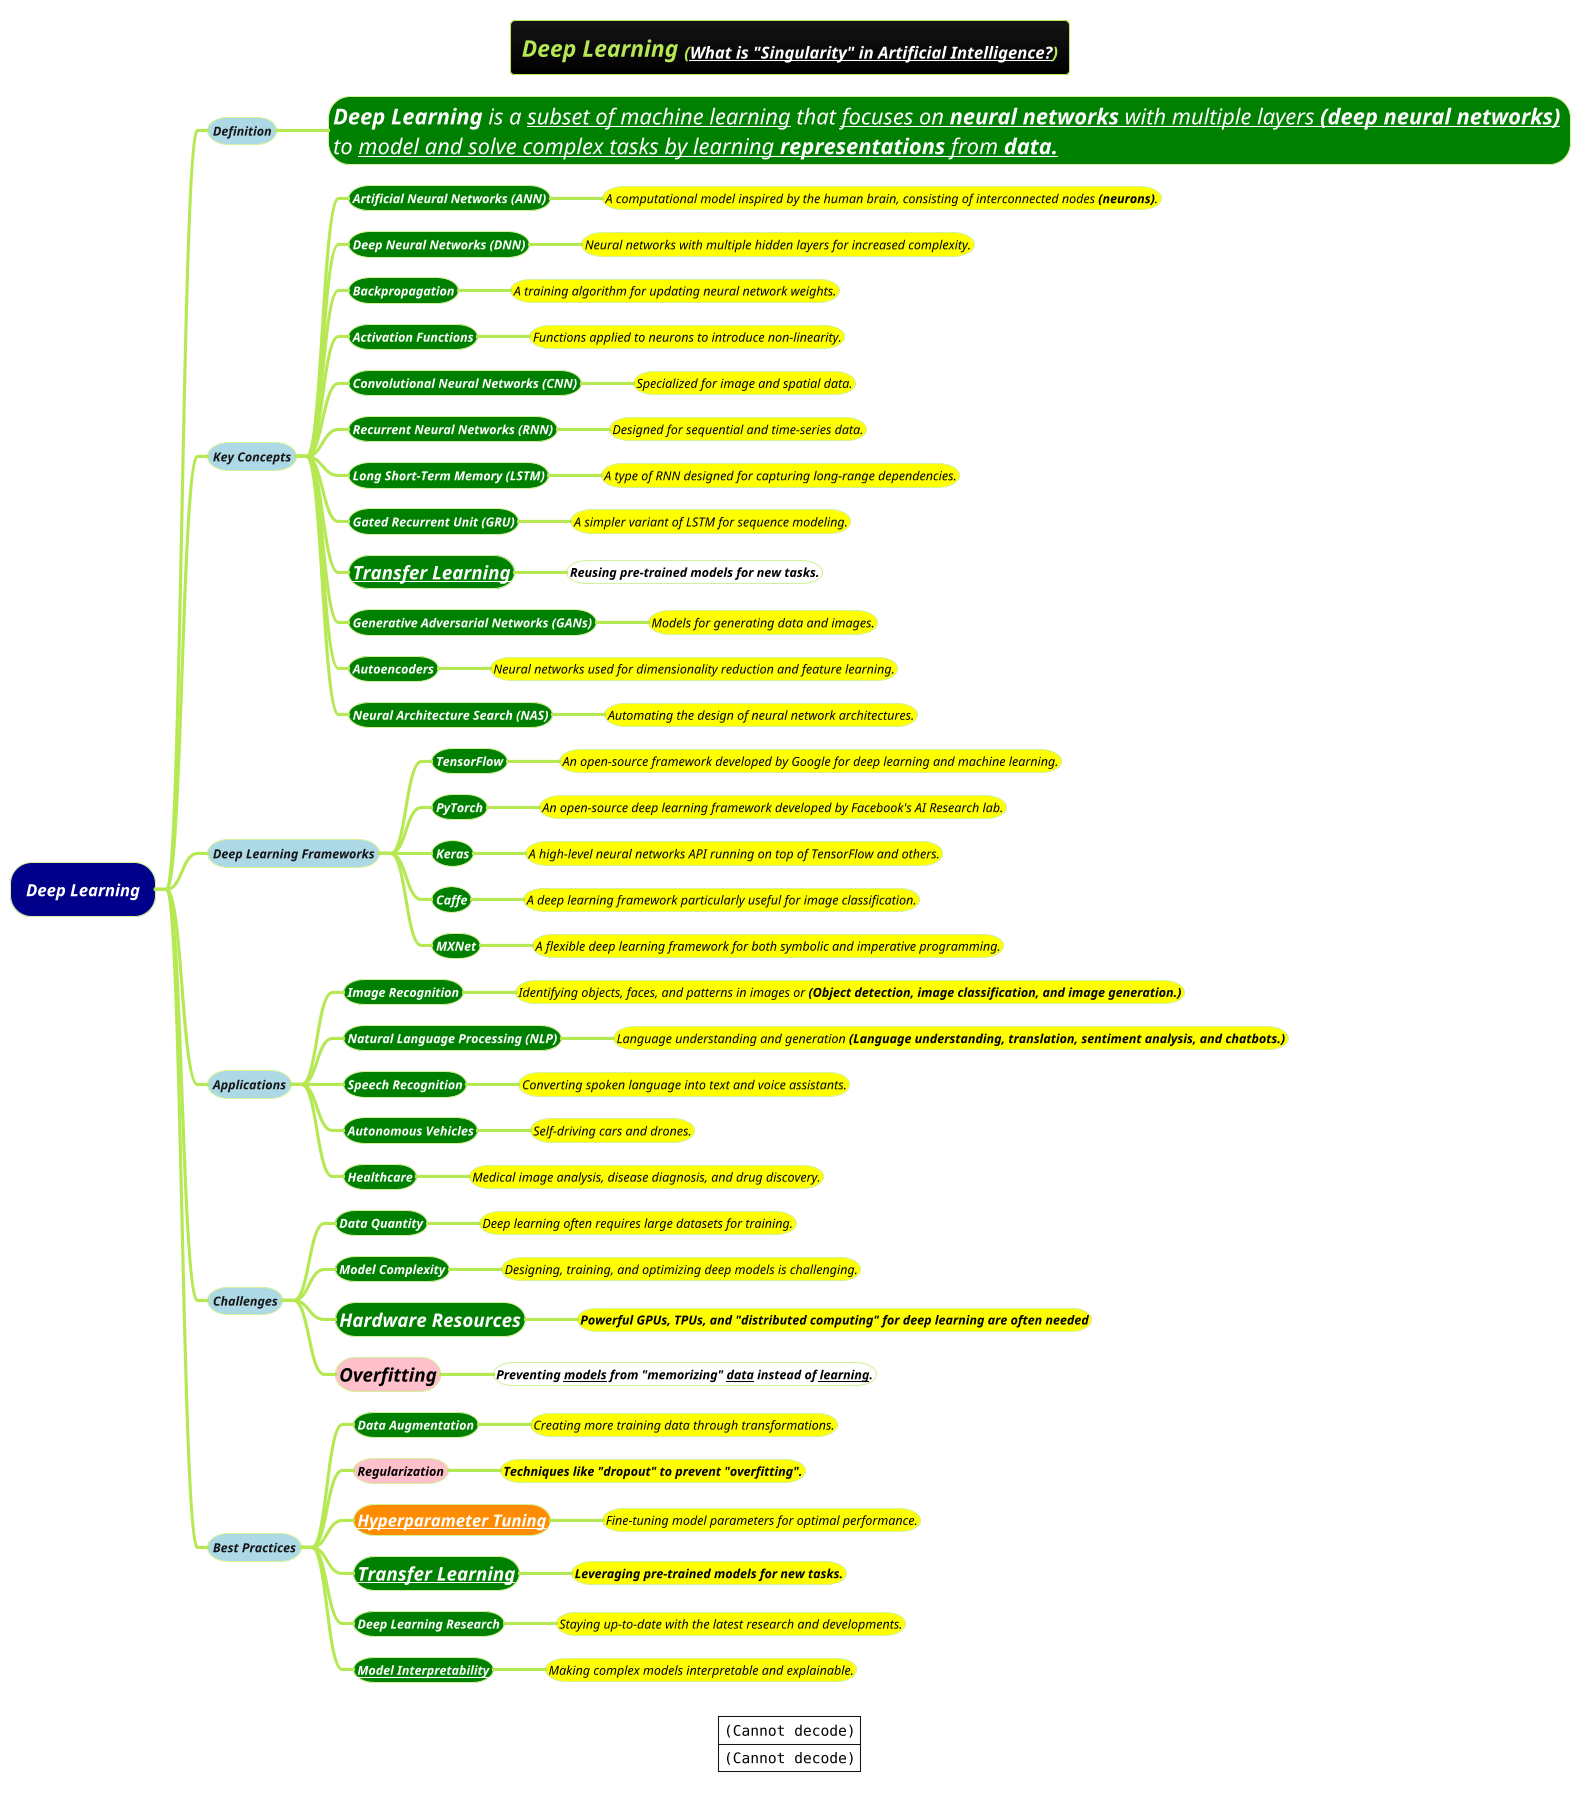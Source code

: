 @startmindmap
title =<b><i><size:18>Deep Learning <size:12>([[docs/3-programming-languages/Venkat-Subramaniam/images/img_904.png What is "Singularity" in Artificial Intelligence?]])

caption |<img:../../../../docs/3-programming-languages/Venkat-Subramaniam/images-reuseable/44-Program-vs-ML-model.png>|\n|<img:../../../../docs/3-programming-languages/Venkat-Subramaniam/images-reuseable/ML-stuff.png>|
!theme hacker

*[#darkblue] <color #white><i>Deep Learning
**[#lightblue] <size:12><i>Definition
***[#green] <i><color #white><size:21>**Deep Learning** is a __subset of machine learning__ that __focuses on **[[Neural-Network-Architecture.puml neural networks]]** with multiple layers **[[Neural-Network-Architecture.puml (deep neural networks)]]**__ \n<i><size:21><color #white>to __model and solve complex tasks by learning **representations** from **data.**__

**[#lightblue] <size:12><i>Key Concepts
***[#green] <color #white><b><size:12><i>Artificial Neural Networks **(ANN)**
****[#yellow] <i><color #black><size:12>A computational model inspired by the human brain, consisting of interconnected nodes **(neurons)**.
***[#green] <color #white><b><size:12><i>Deep Neural Networks **(DNN)**
****[#yellow] <i><color #black><size:12>Neural networks with multiple hidden layers for increased complexity.
***[#green] <color #white><b><size:12><i>Backpropagation
****[#yellow] <i><color #black><size:12>A training algorithm for updating neural network weights.
***[#green] <color #white><b><size:12><i>Activation Functions
****[#yellow] <i><color #black><size:12>Functions applied to neurons to introduce non-linearity.
***[#green] <color #white><b><size:12><i>Convolutional Neural Networks **(CNN)**
****[#yellow] <i><color #black><size:12>Specialized for image and spatial data.
***[#green] <color #white><b><size:12><i>Recurrent Neural Networks **(RNN)**
****[#yellow] <i><color #black><size:12>Designed for sequential and time-series data.
***[#green] <color #white><b><size:12><i>Long Short-Term Memory **(LSTM)**
****[#yellow] <i><color #black><size:12>A type of RNN designed for capturing long-range dependencies.
***[#green] <color #white><b><size:12><i>Gated Recurrent Unit **(GRU)**
****[#yellow] <i><color #black><size:12>A simpler variant of LSTM for sequence modeling.
***[#green] <i><color #white><size:18><b>[[Model-Fine-Tuning.puml Transfer Learning]]
****[#white] <i><color #black><size:12>**Reusing pre-trained models for new tasks.**
***[#green] <color #white><b><size:12><i>Generative Adversarial Networks **(GANs)**
****[#yellow] <i><color #black><size:12>Models for generating data and images.
***[#green] <color #white><b><size:12><i>Autoencoders
****[#yellow] <i><color #black><size:12>Neural networks used for dimensionality reduction and feature learning.
***[#green] <color #white><b><size:12><i>Neural Architecture Search **(NAS)**
****[#yellow] <i><color #black><size:12>Automating the design of neural network architectures.

**[#lightblue] <size:12><i>Deep Learning Frameworks
***[#green] <color #white><b><size:12><i>TensorFlow
****[#yellow] <i><color #black><size:12>An open-source framework developed by Google for deep learning and machine learning.
***[#green] <color #white><b><size:12><i>PyTorch
****[#yellow] <i><color #black><size:12>An open-source deep learning framework developed by Facebook's AI Research lab.
***[#green] <color #white><b><size:12><i>Keras
****[#yellow] <i><color #black><size:12>A high-level neural networks API running on top of TensorFlow and others.
***[#green] <color #white><b><size:12><i>Caffe
****[#yellow] <i><color #black><size:12>A deep learning framework particularly useful for image classification.
***[#green] <color #white><b><size:12><i>MXNet
****[#yellow] <i><color #black><size:12>A flexible deep learning framework for both symbolic and imperative programming.

**[#lightblue] <size:12><i>Applications
***[#green] <color #white><b><size:12><i>Image Recognition
****[#yellow] <i><color #black><size:12>Identifying objects, faces, and patterns in images or **(Object detection, image classification, and image generation.)**
***[#green] <color #white><b><size:12><i>Natural Language Processing **(NLP)**
****[#yellow] <i><color #black><size:12>Language understanding and generation **(Language understanding, translation, sentiment analysis, and chatbots.)**
***[#green] <color #white><b><size:12><i>Speech Recognition
****[#yellow] <i><color #black><size:12>Converting spoken language into text and voice assistants.
***[#green] <color #white><b><size:12><i>Autonomous Vehicles
****[#yellow] <i><color #black><size:12>Self-driving cars and drones.
***[#green] <color #white><b><size:12><i>Healthcare
****[#yellow] <i><color #black><size:12>Medical image analysis, disease diagnosis, and drug discovery.

**[#lightblue] <size:12><i>Challenges
***[#green] <color #white><b><size:12><i>Data Quantity
****[#yellow] <i><color #black><size:12>Deep learning often requires large datasets for training.
***[#green] <color #white><b><size:12><i>Model Complexity
****[#yellow] <i><color #black><size:12>Designing, training, and optimizing deep models is challenging.
***[#green] <color #white><b><size:18><i>Hardware Resources
****[#yellow] <i><color #black><size:12><b>Powerful GPUs, TPUs, and "distributed computing" for deep learning are often needed
***[#pink] <i><color #black><size:18>**Overfitting**
****[#white] <i><color #black><size:12>**Preventing __models__ from "memorizing" __data__ instead of __learning__.**

**[#lightblue] <size:12><i>Best Practices
***[#green] <color #white><b><size:12><i>Data Augmentation
****[#yellow] <i><color #black><size:12>Creating more training data through transformations.
***[#pink] <i><color #black><size:12>**Regularization**
****[#yellow] <i><color #black><size:12>**Techniques like "dropout" to prevent "overfitting".**
***[#darkorange] <i><color #black><size:16><b>[[Hyperparameter-Tuning.puml Hyperparameter Tuning]]
****[#yellow] <i><color #black><size:12>Fine-tuning model parameters for optimal performance.
***[#green] <i><color #white><size:18><b>[[Model-Fine-Tuning.puml Transfer Learning]]
****[#yellow] <i><color #black><size:12>**Leveraging pre-trained models for new tasks.**
***[#green] <color #white><b><size:12><i>Deep Learning Research
****[#yellow] <i><color #black><size:12>Staying up-to-date with the latest research and developments.
***[#green] <color #white><b><size:12><i>[[how-to/Model-Explainability.puml Model Interpretability]]
****[#yellow] <i><color #black><size:12>Making complex models interpretable and explainable.

@endmindmap
